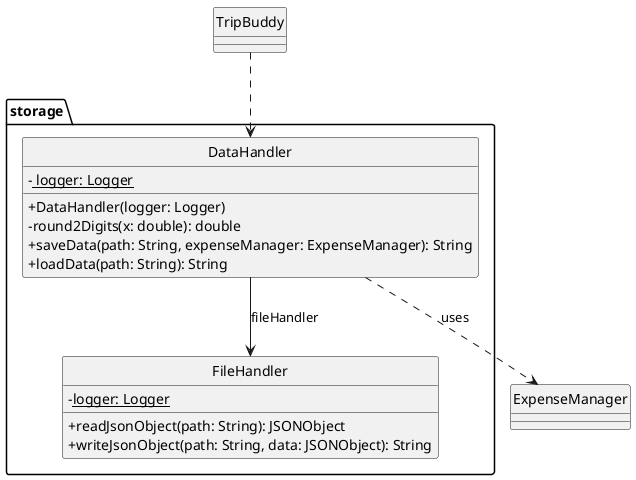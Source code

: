 @startuml
top to bottom direction
hide circle
skinparam classAttributeIconSize 0
skinparam classIconSize 0

package "storage" {
    class DataHandler {
        - <u> logger: Logger
        + DataHandler(logger: Logger)
        - round2Digits(x: double): double
        + saveData(path: String, expenseManager: ExpenseManager): String
        + loadData(path: String): String
    }

    class FileHandler {
        - <u>logger: Logger
        + readJsonObject(path: String): JSONObject
        + writeJsonObject(path: String, data: JSONObject): String
    }
}

DataHandler --> FileHandler : fileHandler


DataHandler ..> ExpenseManager : uses
TripBuddy ..> DataHandler

@enduml
